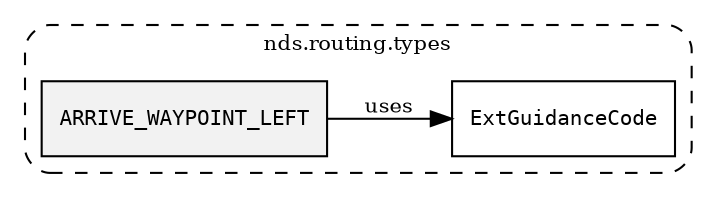 /**
 * This dot file creates symbol collaboration diagram for ARRIVE_WAYPOINT_LEFT.
 */
digraph ZSERIO
{
    node [shape=box, fontsize=10];
    rankdir="LR";
    fontsize=10;
    tooltip="ARRIVE_WAYPOINT_LEFT collaboration diagram";

    subgraph "cluster_nds.routing.types"
    {
        style="dashed, rounded";
        label="nds.routing.types";
        tooltip="Package nds.routing.types";
        href="../../../content/packages/nds.routing.types.html#Package-nds-routing-types";
        target="_parent";

        "ARRIVE_WAYPOINT_LEFT" [style="filled", fillcolor="#0000000D", target="_parent", label=<<font face="monospace"><table align="center" border="0" cellspacing="0" cellpadding="0"><tr><td href="../../../content/packages/nds.routing.types.html#Constant-ARRIVE_WAYPOINT_LEFT" title="Constant defined in nds.routing.types">ARRIVE_WAYPOINT_LEFT</td></tr></table></font>>];
        "ExtGuidanceCode" [target="_parent", label=<<font face="monospace"><table align="center" border="0" cellspacing="0" cellpadding="0"><tr><td href="../../../content/packages/nds.routing.types.html#Subtype-ExtGuidanceCode" title="Subtype defined in nds.routing.types">ExtGuidanceCode</td></tr></table></font>>];
    }

    "ARRIVE_WAYPOINT_LEFT" -> "ExtGuidanceCode" [label="uses", fontsize=10];
}
